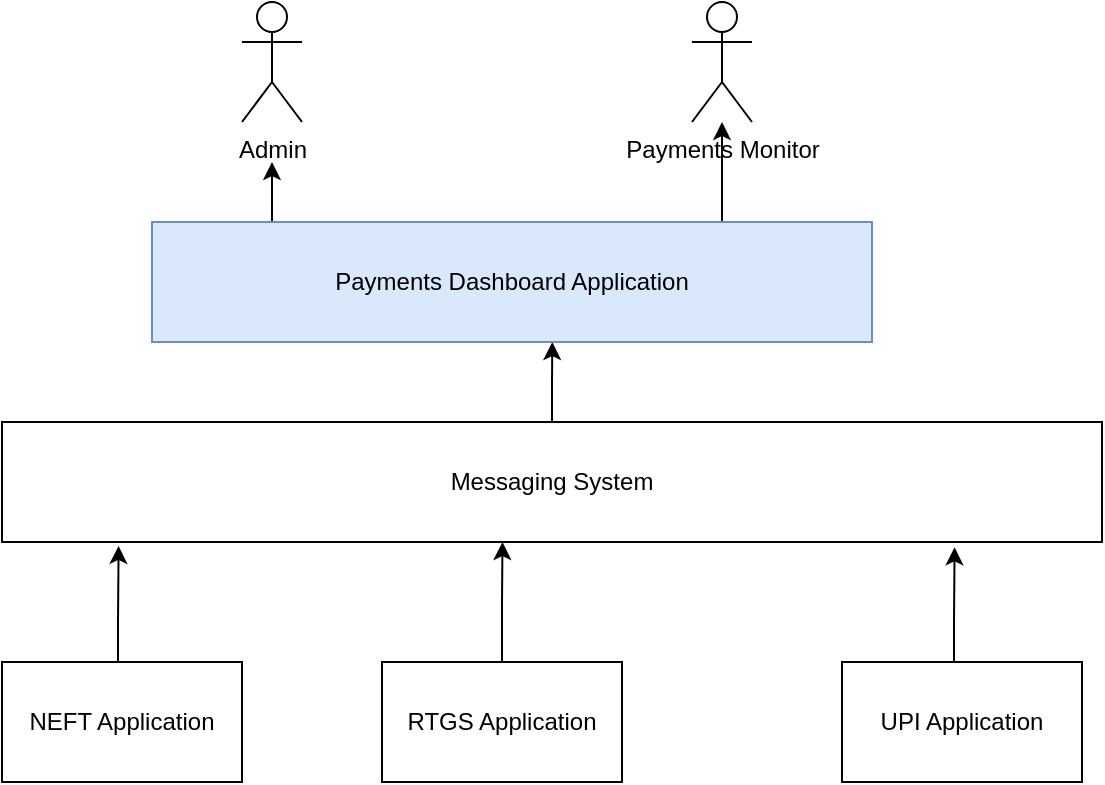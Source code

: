 <mxfile version="14.8.2" type="github">
  <diagram id="VV9ywOSvqPI21C3Ctaex" name="Page-1">
    <mxGraphModel dx="782" dy="436" grid="1" gridSize="10" guides="1" tooltips="1" connect="1" arrows="1" fold="1" page="1" pageScale="1" pageWidth="850" pageHeight="1100" math="0" shadow="0">
      <root>
        <mxCell id="0" />
        <mxCell id="1" parent="0" />
        <mxCell id="ftCi7-vlfEUG5diF0UW_-12" style="edgeStyle=orthogonalEdgeStyle;rounded=0;orthogonalLoop=1;jettySize=auto;html=1;entryX=0.106;entryY=1.033;entryDx=0;entryDy=0;entryPerimeter=0;" edge="1" parent="1" source="ftCi7-vlfEUG5diF0UW_-1" target="ftCi7-vlfEUG5diF0UW_-4">
          <mxGeometry relative="1" as="geometry">
            <Array as="points">
              <mxPoint x="153" y="350" />
              <mxPoint x="153" y="350" />
            </Array>
          </mxGeometry>
        </mxCell>
        <mxCell id="ftCi7-vlfEUG5diF0UW_-1" value="NEFT Application" style="rounded=0;whiteSpace=wrap;html=1;" vertex="1" parent="1">
          <mxGeometry x="95" y="370" width="120" height="60" as="geometry" />
        </mxCell>
        <mxCell id="ftCi7-vlfEUG5diF0UW_-11" style="edgeStyle=orthogonalEdgeStyle;rounded=0;orthogonalLoop=1;jettySize=auto;html=1;entryX=0.455;entryY=1;entryDx=0;entryDy=0;entryPerimeter=0;" edge="1" parent="1" source="ftCi7-vlfEUG5diF0UW_-2" target="ftCi7-vlfEUG5diF0UW_-4">
          <mxGeometry relative="1" as="geometry" />
        </mxCell>
        <mxCell id="ftCi7-vlfEUG5diF0UW_-2" value="RTGS Application" style="rounded=0;whiteSpace=wrap;html=1;" vertex="1" parent="1">
          <mxGeometry x="285" y="370" width="120" height="60" as="geometry" />
        </mxCell>
        <mxCell id="ftCi7-vlfEUG5diF0UW_-10" style="edgeStyle=orthogonalEdgeStyle;rounded=0;orthogonalLoop=1;jettySize=auto;html=1;entryX=0.866;entryY=1.044;entryDx=0;entryDy=0;entryPerimeter=0;" edge="1" parent="1" source="ftCi7-vlfEUG5diF0UW_-3" target="ftCi7-vlfEUG5diF0UW_-4">
          <mxGeometry relative="1" as="geometry">
            <Array as="points">
              <mxPoint x="571" y="350" />
              <mxPoint x="571" y="350" />
            </Array>
          </mxGeometry>
        </mxCell>
        <mxCell id="ftCi7-vlfEUG5diF0UW_-3" value="UPI Application" style="rounded=0;whiteSpace=wrap;html=1;" vertex="1" parent="1">
          <mxGeometry x="515" y="370" width="120" height="60" as="geometry" />
        </mxCell>
        <mxCell id="ftCi7-vlfEUG5diF0UW_-18" style="edgeStyle=orthogonalEdgeStyle;rounded=0;orthogonalLoop=1;jettySize=auto;html=1;entryX=0.556;entryY=1;entryDx=0;entryDy=0;entryPerimeter=0;" edge="1" parent="1" source="ftCi7-vlfEUG5diF0UW_-4" target="ftCi7-vlfEUG5diF0UW_-15">
          <mxGeometry relative="1" as="geometry" />
        </mxCell>
        <mxCell id="ftCi7-vlfEUG5diF0UW_-4" value="Messaging System" style="rounded=0;whiteSpace=wrap;html=1;" vertex="1" parent="1">
          <mxGeometry x="95" y="250" width="550" height="60" as="geometry" />
        </mxCell>
        <mxCell id="ftCi7-vlfEUG5diF0UW_-5" value="Admin" style="shape=umlActor;verticalLabelPosition=bottom;verticalAlign=top;html=1;outlineConnect=0;" vertex="1" parent="1">
          <mxGeometry x="215" y="40" width="30" height="60" as="geometry" />
        </mxCell>
        <mxCell id="ftCi7-vlfEUG5diF0UW_-6" value="Payments Monitor" style="shape=umlActor;verticalLabelPosition=bottom;verticalAlign=top;html=1;outlineConnect=0;" vertex="1" parent="1">
          <mxGeometry x="440" y="40" width="30" height="60" as="geometry" />
        </mxCell>
        <mxCell id="ftCi7-vlfEUG5diF0UW_-16" style="edgeStyle=orthogonalEdgeStyle;rounded=0;orthogonalLoop=1;jettySize=auto;html=1;" edge="1" parent="1" source="ftCi7-vlfEUG5diF0UW_-15">
          <mxGeometry relative="1" as="geometry">
            <mxPoint x="230" y="120" as="targetPoint" />
            <Array as="points">
              <mxPoint x="230" y="140" />
              <mxPoint x="230" y="140" />
            </Array>
          </mxGeometry>
        </mxCell>
        <mxCell id="ftCi7-vlfEUG5diF0UW_-17" style="edgeStyle=orthogonalEdgeStyle;rounded=0;orthogonalLoop=1;jettySize=auto;html=1;" edge="1" parent="1" source="ftCi7-vlfEUG5diF0UW_-15" target="ftCi7-vlfEUG5diF0UW_-6">
          <mxGeometry relative="1" as="geometry">
            <Array as="points">
              <mxPoint x="455" y="140" />
              <mxPoint x="455" y="140" />
            </Array>
          </mxGeometry>
        </mxCell>
        <mxCell id="ftCi7-vlfEUG5diF0UW_-15" value="Payments Dashboard Application" style="rounded=0;whiteSpace=wrap;html=1;fillColor=#dae8fc;strokeColor=#6c8ebf;" vertex="1" parent="1">
          <mxGeometry x="170" y="150" width="360" height="60" as="geometry" />
        </mxCell>
      </root>
    </mxGraphModel>
  </diagram>
</mxfile>
